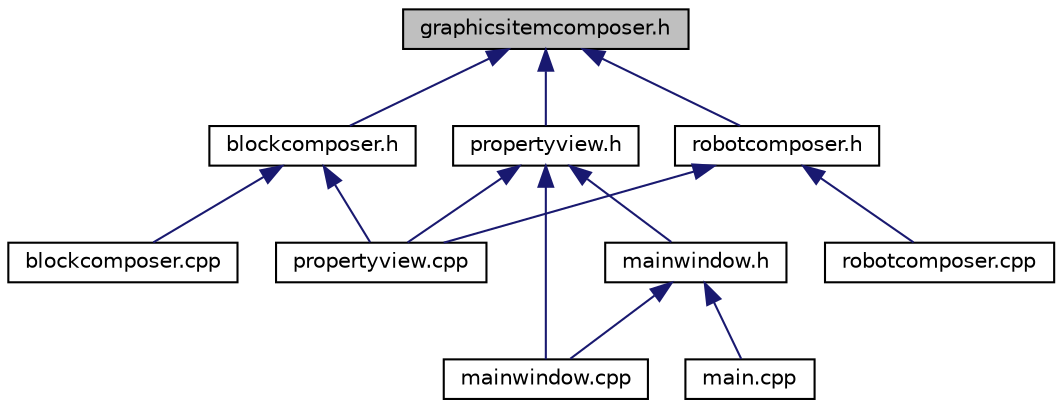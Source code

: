 digraph "graphicsitemcomposer.h"
{
 // LATEX_PDF_SIZE
  edge [fontname="Helvetica",fontsize="10",labelfontname="Helvetica",labelfontsize="10"];
  node [fontname="Helvetica",fontsize="10",shape=record];
  Node1 [label="graphicsitemcomposer.h",height=0.2,width=0.4,color="black", fillcolor="grey75", style="filled", fontcolor="black",tooltip="Abstract class for classes that are bindable to property view"];
  Node1 -> Node2 [dir="back",color="midnightblue",fontsize="10",style="solid"];
  Node2 [label="blockcomposer.h",height=0.2,width=0.4,color="black", fillcolor="white", style="filled",URL="$blockcomposer_8h.html",tooltip="Block game entity binding class for property view"];
  Node2 -> Node3 [dir="back",color="midnightblue",fontsize="10",style="solid"];
  Node3 [label="blockcomposer.cpp",height=0.2,width=0.4,color="black", fillcolor="white", style="filled",URL="$blockcomposer_8cpp.html",tooltip="blockcomposer.h implementation"];
  Node2 -> Node4 [dir="back",color="midnightblue",fontsize="10",style="solid"];
  Node4 [label="propertyview.cpp",height=0.2,width=0.4,color="black", fillcolor="white", style="filled",URL="$propertyview_8cpp.html",tooltip="propertyview.h implementation"];
  Node1 -> Node5 [dir="back",color="midnightblue",fontsize="10",style="solid"];
  Node5 [label="propertyview.h",height=0.2,width=0.4,color="black", fillcolor="white", style="filled",URL="$propertyview_8h.html",tooltip="Property view management class."];
  Node5 -> Node6 [dir="back",color="midnightblue",fontsize="10",style="solid"];
  Node6 [label="mainwindow.cpp",height=0.2,width=0.4,color="black", fillcolor="white", style="filled",URL="$mainwindow_8cpp.html",tooltip="mainwindow.h implementation"];
  Node5 -> Node7 [dir="back",color="midnightblue",fontsize="10",style="solid"];
  Node7 [label="mainwindow.h",height=0.2,width=0.4,color="black", fillcolor="white", style="filled",URL="$mainwindow_8h.html",tooltip="Main window class."];
  Node7 -> Node8 [dir="back",color="midnightblue",fontsize="10",style="solid"];
  Node8 [label="main.cpp",height=0.2,width=0.4,color="black", fillcolor="white", style="filled",URL="$main_8cpp.html",tooltip="Project main file"];
  Node7 -> Node6 [dir="back",color="midnightblue",fontsize="10",style="solid"];
  Node5 -> Node4 [dir="back",color="midnightblue",fontsize="10",style="solid"];
  Node1 -> Node9 [dir="back",color="midnightblue",fontsize="10",style="solid"];
  Node9 [label="robotcomposer.h",height=0.2,width=0.4,color="black", fillcolor="white", style="filled",URL="$robotcomposer_8h.html",tooltip="Robot game entity binding class for property view"];
  Node9 -> Node4 [dir="back",color="midnightblue",fontsize="10",style="solid"];
  Node9 -> Node10 [dir="back",color="midnightblue",fontsize="10",style="solid"];
  Node10 [label="robotcomposer.cpp",height=0.2,width=0.4,color="black", fillcolor="white", style="filled",URL="$robotcomposer_8cpp.html",tooltip="robotcomposer.h implementation"];
}
